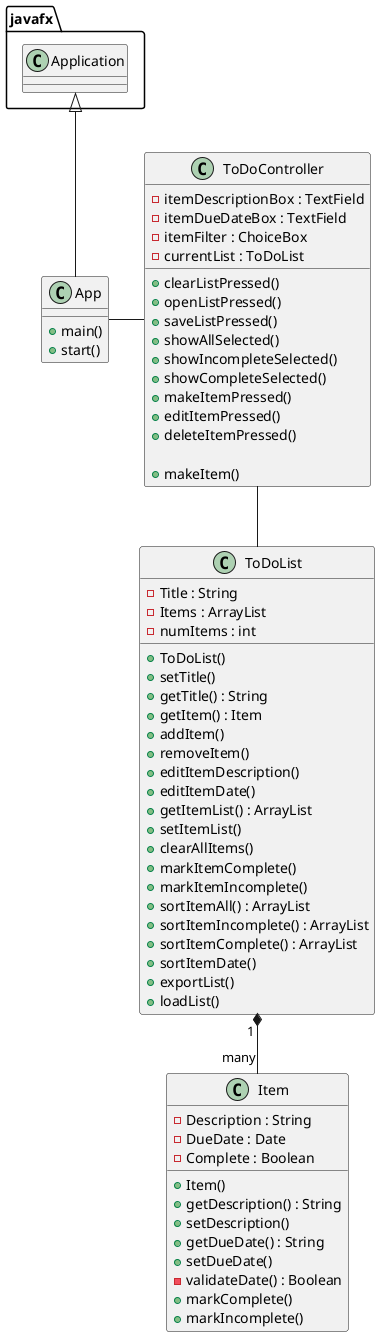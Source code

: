 @startuml

class App {
    + main()
    + start()
}

class ToDoController {
- itemDescriptionBox : TextField
- itemDueDateBox : TextField
- itemFilter : ChoiceBox
- currentList : ToDoList

+ clearListPressed()
+ openListPressed()
+ saveListPressed()
+ showAllSelected()
+ showIncompleteSelected()
+ showCompleteSelected()
+ makeItemPressed()
+ editItemPressed()
+ deleteItemPressed()

+ makeItem()
}

'Req 1
class ToDoList {
- Title : String
- Items : ArrayList
- numItems : int

+ ToDoList()
+ setTitle()
+ getTitle() : String
+ getItem() : Item
+ addItem()
'Req 4
+ removeItem()
'Req 5
+ editItemDescription()
'Req 7
+ editItemDate()
'Req 8
+ getItemList() : ArrayList
+ setItemList()
+ clearAllItems()
'Req 6
+ markItemComplete()
+ markItemIncomplete()
'Req 9
+ sortItemAll() : ArrayList
'Req 10
+ sortItemIncomplete() : ArrayList
'Req 11
+ sortItemComplete() : ArrayList
'Req 12
+ sortItemDate()
+ exportList()
'Req 13
+ loadList()
'Req 14
}

class Item {
- Description : String
'Req 2
- DueDate : Date
'Req 3
'Format: YYYY-MM-DD
- Complete : Boolean

+ Item()
+ getDescription() : String
+ setDescription()
+ getDueDate() : String
+ setDueDate()
- validateDate() : Boolean
'Req 3.1: see if 1)DD doesn't go past max for the month, 2)positive numbers
+ markComplete()
+ markIncomplete()
}

ToDoList "1 " *-- "many" Item
App - ToDoController
ToDoController -- ToDoList
javafx.Application <|-- App
@enduml
